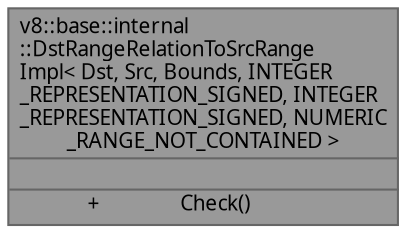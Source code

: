 digraph "v8::base::internal::DstRangeRelationToSrcRangeImpl&lt; Dst, Src, Bounds, INTEGER_REPRESENTATION_SIGNED, INTEGER_REPRESENTATION_SIGNED, NUMERIC_RANGE_NOT_CONTAINED &gt;"
{
 // INTERACTIVE_SVG=YES
 // LATEX_PDF_SIZE
  bgcolor="transparent";
  rankdir="LR";
  edge [fontname="Cascadia Code NF",fontsize=10,labelfontname="Cascadia Code NF",labelfontsize=10];
  node [fontname="Cascadia Code NF",fontsize=10,shape=box,height=0.2,width=0.4];
  Node1 [id="Node000001",shape=plain,label=<<TABLE CELLBORDER="0" BORDER="1"><TR><TD COLSPAN="2" CELLPADDING="1" CELLSPACING="0">v8::base::internal<BR ALIGN="LEFT"/>::DstRangeRelationToSrcRange<BR ALIGN="LEFT"/>Impl&lt; Dst, Src, Bounds, INTEGER<BR ALIGN="LEFT"/>_REPRESENTATION_SIGNED, INTEGER<BR ALIGN="LEFT"/>_REPRESENTATION_SIGNED, NUMERIC<BR ALIGN="LEFT"/>_RANGE_NOT_CONTAINED &gt;</TD></TR>
<HR/>
<TR><TD COLSPAN="2" CELLPADDING="1" CELLSPACING="0">&nbsp;</TD></TR>
<HR/>
<TR><TD VALIGN="top" CELLPADDING="1" CELLSPACING="0">+</TD><TD VALIGN="top" ALIGN="LEFT" CELLPADDING="1" CELLSPACING="0">Check()<BR ALIGN="LEFT"/></TD></TR>
</TABLE>>
,height=0.2,width=0.4,color="gray40", fillcolor="grey60", style="filled", fontcolor="black",tooltip=" "];
}
